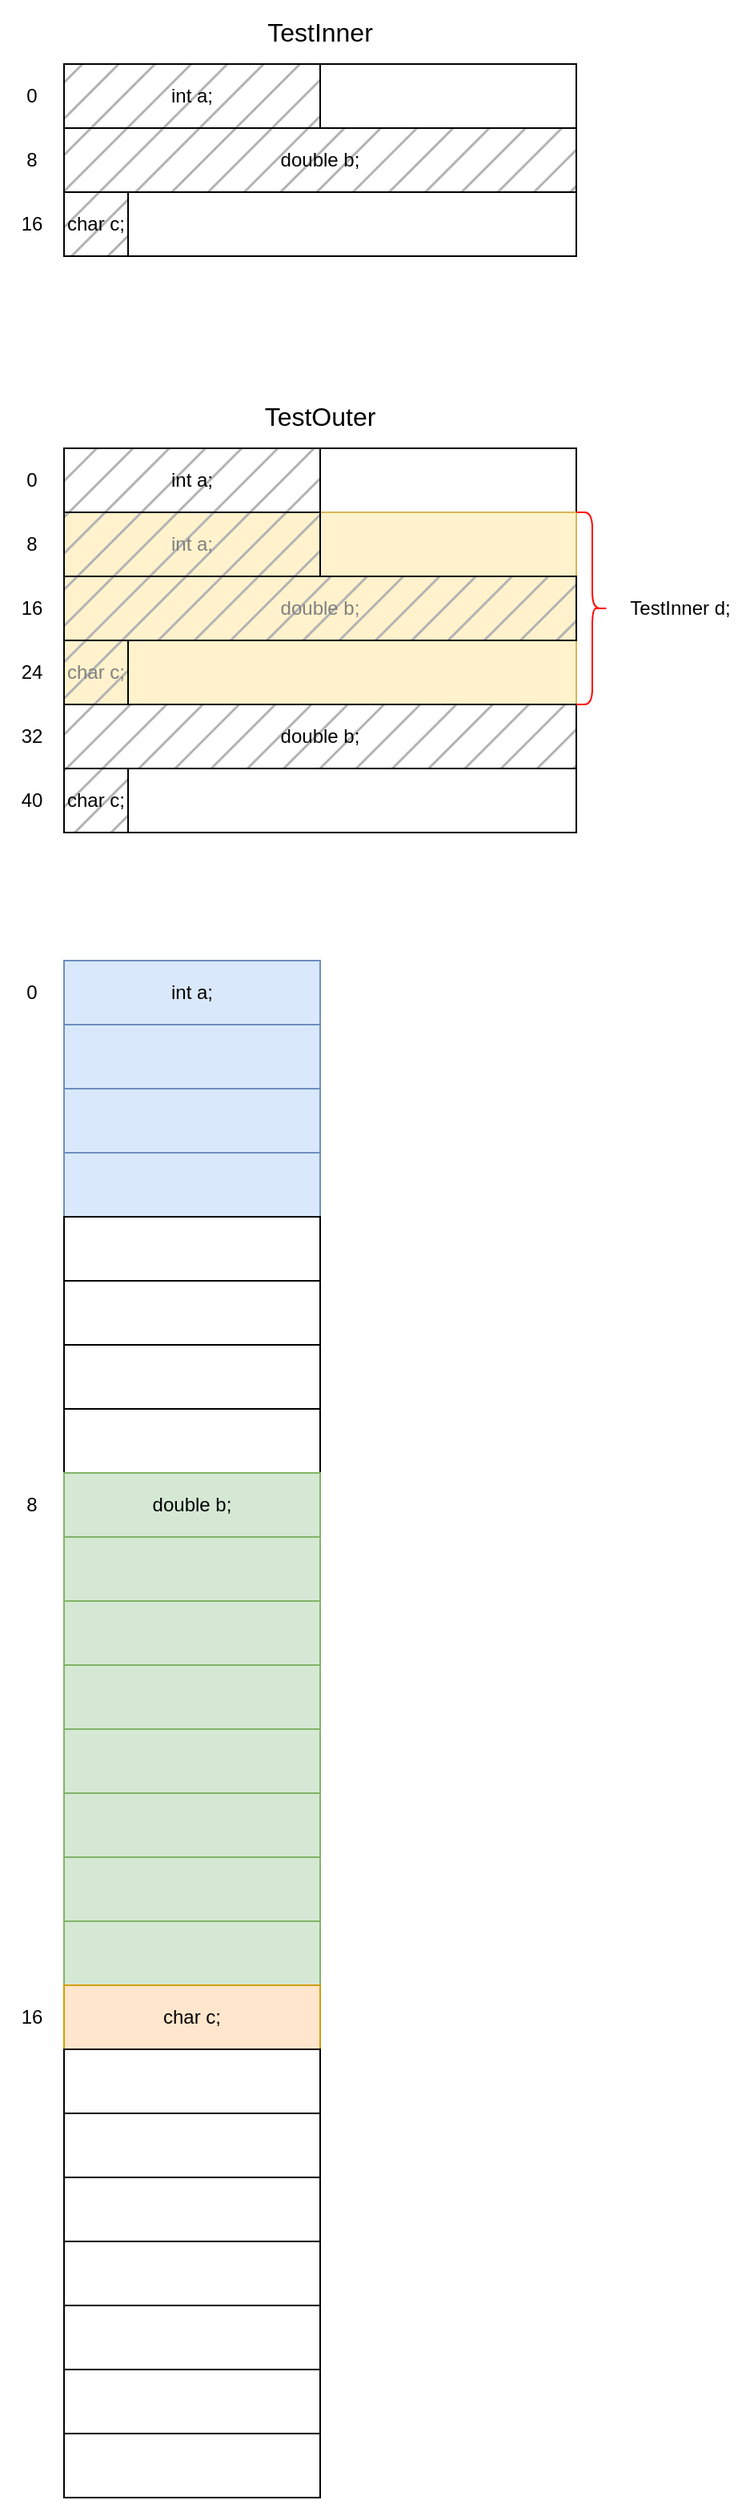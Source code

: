 <mxfile version="22.1.3" type="github">
  <diagram name="Page-1" id="IMkoVH9IdIQ8E-rrdVeo">
    <mxGraphModel dx="974" dy="686" grid="1" gridSize="10" guides="1" tooltips="1" connect="1" arrows="1" fold="1" page="1" pageScale="1" pageWidth="850" pageHeight="1100" math="0" shadow="0">
      <root>
        <mxCell id="0" />
        <mxCell id="1" parent="0" />
        <mxCell id="nkVPSl8-scFeGB_LwQ4a-5" value="" style="rounded=0;whiteSpace=wrap;html=1;" parent="1" vertex="1">
          <mxGeometry x="120" y="160" width="320" height="40" as="geometry" />
        </mxCell>
        <mxCell id="nkVPSl8-scFeGB_LwQ4a-8" value="double b;" style="rounded=0;whiteSpace=wrap;html=1;fillStyle=hatch;fillColor=#B3B3B3;" parent="1" vertex="1">
          <mxGeometry x="120" y="200" width="320" height="40" as="geometry" />
        </mxCell>
        <mxCell id="nkVPSl8-scFeGB_LwQ4a-9" value="" style="rounded=0;whiteSpace=wrap;html=1;" parent="1" vertex="1">
          <mxGeometry x="120" y="240" width="320" height="40" as="geometry" />
        </mxCell>
        <mxCell id="nkVPSl8-scFeGB_LwQ4a-10" value="&lt;span style=&quot;font-size: 16px;&quot;&gt;TestInner&lt;/span&gt;" style="text;html=1;strokeColor=none;fillColor=none;align=center;verticalAlign=middle;whiteSpace=wrap;rounded=0;" parent="1" vertex="1">
          <mxGeometry x="240" y="120" width="80" height="40" as="geometry" />
        </mxCell>
        <mxCell id="nkVPSl8-scFeGB_LwQ4a-11" value="0" style="text;html=1;strokeColor=none;fillColor=none;align=center;verticalAlign=middle;whiteSpace=wrap;rounded=0;" parent="1" vertex="1">
          <mxGeometry x="80" y="160" width="40" height="40" as="geometry" />
        </mxCell>
        <mxCell id="nkVPSl8-scFeGB_LwQ4a-12" value="8" style="text;html=1;strokeColor=none;fillColor=none;align=center;verticalAlign=middle;whiteSpace=wrap;rounded=0;" parent="1" vertex="1">
          <mxGeometry x="80" y="200" width="40" height="40" as="geometry" />
        </mxCell>
        <mxCell id="nkVPSl8-scFeGB_LwQ4a-13" value="16" style="text;html=1;strokeColor=none;fillColor=none;align=center;verticalAlign=middle;whiteSpace=wrap;rounded=0;" parent="1" vertex="1">
          <mxGeometry x="80" y="240" width="40" height="40" as="geometry" />
        </mxCell>
        <mxCell id="nkVPSl8-scFeGB_LwQ4a-14" value="int a;" style="rounded=0;whiteSpace=wrap;html=1;fillStyle=hatch;fillColor=#B3B3B3;" parent="1" vertex="1">
          <mxGeometry x="120" y="160" width="160" height="40" as="geometry" />
        </mxCell>
        <mxCell id="nkVPSl8-scFeGB_LwQ4a-15" value="char c;" style="rounded=0;whiteSpace=wrap;html=1;fillStyle=hatch;fillColor=#B3B3B3;" parent="1" vertex="1">
          <mxGeometry x="120" y="240" width="40" height="40" as="geometry" />
        </mxCell>
        <mxCell id="nkVPSl8-scFeGB_LwQ4a-16" value="" style="rounded=0;whiteSpace=wrap;html=1;" parent="1" vertex="1">
          <mxGeometry x="120" y="400" width="320" height="40" as="geometry" />
        </mxCell>
        <mxCell id="nkVPSl8-scFeGB_LwQ4a-18" value="" style="rounded=0;whiteSpace=wrap;html=1;fillColor=#fff2cc;strokeColor=#d6b656;" parent="1" vertex="1">
          <mxGeometry x="120" y="520" width="320" height="40" as="geometry" />
        </mxCell>
        <mxCell id="nkVPSl8-scFeGB_LwQ4a-19" value="&lt;font style=&quot;font-size: 16px;&quot;&gt;TestOuter&lt;/font&gt;" style="text;html=1;strokeColor=none;fillColor=none;align=center;verticalAlign=middle;whiteSpace=wrap;rounded=0;" parent="1" vertex="1">
          <mxGeometry x="240" y="360" width="80" height="40" as="geometry" />
        </mxCell>
        <mxCell id="nkVPSl8-scFeGB_LwQ4a-20" value="0" style="text;html=1;strokeColor=none;fillColor=none;align=center;verticalAlign=middle;whiteSpace=wrap;rounded=0;" parent="1" vertex="1">
          <mxGeometry x="80" y="400" width="40" height="40" as="geometry" />
        </mxCell>
        <mxCell id="nkVPSl8-scFeGB_LwQ4a-21" value="8" style="text;html=1;strokeColor=none;fillColor=none;align=center;verticalAlign=middle;whiteSpace=wrap;rounded=0;" parent="1" vertex="1">
          <mxGeometry x="80" y="440" width="40" height="40" as="geometry" />
        </mxCell>
        <mxCell id="nkVPSl8-scFeGB_LwQ4a-22" value="16" style="text;html=1;strokeColor=none;fillColor=none;align=center;verticalAlign=middle;whiteSpace=wrap;rounded=0;" parent="1" vertex="1">
          <mxGeometry x="80" y="480" width="40" height="40" as="geometry" />
        </mxCell>
        <mxCell id="nkVPSl8-scFeGB_LwQ4a-23" value="int a;" style="rounded=0;whiteSpace=wrap;html=1;fillStyle=hatch;fillColor=#B3B3B3;" parent="1" vertex="1">
          <mxGeometry x="120" y="400" width="160" height="40" as="geometry" />
        </mxCell>
        <mxCell id="nkVPSl8-scFeGB_LwQ4a-24" value="&lt;font color=&quot;#808080&quot;&gt;char c;&lt;/font&gt;" style="rounded=0;whiteSpace=wrap;html=1;fillStyle=hatch;fillColor=#B3B3B3;" parent="1" vertex="1">
          <mxGeometry x="120" y="520" width="40" height="40" as="geometry" />
        </mxCell>
        <mxCell id="nkVPSl8-scFeGB_LwQ4a-25" value="" style="rounded=0;whiteSpace=wrap;html=1;fillColor=#fff2cc;strokeColor=#d6b656;" parent="1" vertex="1">
          <mxGeometry x="120" y="440" width="320" height="40" as="geometry" />
        </mxCell>
        <mxCell id="nkVPSl8-scFeGB_LwQ4a-26" value="&lt;font color=&quot;#808080&quot;&gt;int a;&lt;/font&gt;" style="rounded=0;whiteSpace=wrap;html=1;fillStyle=hatch;fillColor=#B3B3B3;" parent="1" vertex="1">
          <mxGeometry x="120" y="440" width="160" height="40" as="geometry" />
        </mxCell>
        <mxCell id="nkVPSl8-scFeGB_LwQ4a-27" value="double b;" style="rounded=0;whiteSpace=wrap;html=1;fillStyle=hatch;fillColor=#B3B3B3;" parent="1" vertex="1">
          <mxGeometry x="120" y="560" width="320" height="40" as="geometry" />
        </mxCell>
        <mxCell id="nkVPSl8-scFeGB_LwQ4a-28" value="" style="rounded=0;whiteSpace=wrap;html=1;" parent="1" vertex="1">
          <mxGeometry x="120" y="600" width="320" height="40" as="geometry" />
        </mxCell>
        <mxCell id="nkVPSl8-scFeGB_LwQ4a-29" value="char c;" style="rounded=0;whiteSpace=wrap;html=1;fillStyle=hatch;fillColor=#B3B3B3;" parent="1" vertex="1">
          <mxGeometry x="120" y="600" width="40" height="40" as="geometry" />
        </mxCell>
        <mxCell id="nkVPSl8-scFeGB_LwQ4a-30" value="" style="rounded=0;whiteSpace=wrap;html=1;fillColor=#fff2cc;strokeColor=#d6b656;" parent="1" vertex="1">
          <mxGeometry x="120" y="480" width="320" height="40" as="geometry" />
        </mxCell>
        <mxCell id="nkVPSl8-scFeGB_LwQ4a-32" value="&lt;font color=&quot;#808080&quot;&gt;double b;&lt;/font&gt;" style="rounded=0;whiteSpace=wrap;html=1;fillStyle=hatch;fillColor=#B3B3B3;" parent="1" vertex="1">
          <mxGeometry x="120" y="480" width="320" height="40" as="geometry" />
        </mxCell>
        <mxCell id="nkVPSl8-scFeGB_LwQ4a-33" value="24" style="text;html=1;strokeColor=none;fillColor=none;align=center;verticalAlign=middle;whiteSpace=wrap;rounded=0;" parent="1" vertex="1">
          <mxGeometry x="80" y="520" width="40" height="40" as="geometry" />
        </mxCell>
        <mxCell id="nkVPSl8-scFeGB_LwQ4a-34" value="32" style="text;html=1;strokeColor=none;fillColor=none;align=center;verticalAlign=middle;whiteSpace=wrap;rounded=0;" parent="1" vertex="1">
          <mxGeometry x="80" y="560" width="40" height="40" as="geometry" />
        </mxCell>
        <mxCell id="nkVPSl8-scFeGB_LwQ4a-35" value="40" style="text;html=1;strokeColor=none;fillColor=none;align=center;verticalAlign=middle;whiteSpace=wrap;rounded=0;" parent="1" vertex="1">
          <mxGeometry x="80" y="600" width="40" height="40" as="geometry" />
        </mxCell>
        <mxCell id="nkVPSl8-scFeGB_LwQ4a-36" value="" style="shape=curlyBracket;whiteSpace=wrap;html=1;rounded=1;flipH=1;labelPosition=right;verticalLabelPosition=middle;align=left;verticalAlign=middle;strokeColor=#FF0000;" parent="1" vertex="1">
          <mxGeometry x="440" y="440" width="20" height="120" as="geometry" />
        </mxCell>
        <mxCell id="nkVPSl8-scFeGB_LwQ4a-40" value="&lt;font style=&quot;font-size: 12px;&quot;&gt;TestInner d;&lt;/font&gt;" style="text;html=1;strokeColor=none;fillColor=none;align=center;verticalAlign=middle;whiteSpace=wrap;rounded=0;fontStyle=0" parent="1" vertex="1">
          <mxGeometry x="460" y="480" width="90" height="40" as="geometry" />
        </mxCell>
        <mxCell id="UlsAp4UVhtbA4kbVIzd1-2" value="int a;" style="rounded=0;whiteSpace=wrap;html=1;fillColor=#dae8fc;strokeColor=#6c8ebf;fillStyle=auto;" vertex="1" parent="1">
          <mxGeometry x="120" y="720" width="160" height="40" as="geometry" />
        </mxCell>
        <mxCell id="UlsAp4UVhtbA4kbVIzd1-3" value="" style="rounded=0;whiteSpace=wrap;html=1;fillColor=#dae8fc;strokeColor=#6c8ebf;fillStyle=auto;" vertex="1" parent="1">
          <mxGeometry x="120" y="760" width="160" height="40" as="geometry" />
        </mxCell>
        <mxCell id="UlsAp4UVhtbA4kbVIzd1-4" value="" style="rounded=0;whiteSpace=wrap;html=1;fillColor=#dae8fc;strokeColor=#6c8ebf;fillStyle=auto;" vertex="1" parent="1">
          <mxGeometry x="120" y="800" width="160" height="40" as="geometry" />
        </mxCell>
        <mxCell id="UlsAp4UVhtbA4kbVIzd1-5" value="" style="rounded=0;whiteSpace=wrap;html=1;fillColor=#dae8fc;strokeColor=#6c8ebf;fillStyle=auto;" vertex="1" parent="1">
          <mxGeometry x="120" y="840" width="160" height="40" as="geometry" />
        </mxCell>
        <mxCell id="UlsAp4UVhtbA4kbVIzd1-6" value="" style="rounded=0;whiteSpace=wrap;html=1;" vertex="1" parent="1">
          <mxGeometry x="120" y="880" width="160" height="40" as="geometry" />
        </mxCell>
        <mxCell id="UlsAp4UVhtbA4kbVIzd1-7" value="" style="rounded=0;whiteSpace=wrap;html=1;" vertex="1" parent="1">
          <mxGeometry x="120" y="920" width="160" height="40" as="geometry" />
        </mxCell>
        <mxCell id="UlsAp4UVhtbA4kbVIzd1-8" value="" style="rounded=0;whiteSpace=wrap;html=1;" vertex="1" parent="1">
          <mxGeometry x="120" y="960" width="160" height="40" as="geometry" />
        </mxCell>
        <mxCell id="UlsAp4UVhtbA4kbVIzd1-9" value="" style="rounded=0;whiteSpace=wrap;html=1;" vertex="1" parent="1">
          <mxGeometry x="120" y="1000" width="160" height="40" as="geometry" />
        </mxCell>
        <mxCell id="UlsAp4UVhtbA4kbVIzd1-10" value="double b;" style="rounded=0;whiteSpace=wrap;html=1;fillColor=#d5e8d4;strokeColor=#82b366;" vertex="1" parent="1">
          <mxGeometry x="120" y="1040" width="160" height="40" as="geometry" />
        </mxCell>
        <mxCell id="UlsAp4UVhtbA4kbVIzd1-11" value="" style="rounded=0;whiteSpace=wrap;html=1;fillColor=#d5e8d4;strokeColor=#82b366;" vertex="1" parent="1">
          <mxGeometry x="120" y="1080" width="160" height="40" as="geometry" />
        </mxCell>
        <mxCell id="UlsAp4UVhtbA4kbVIzd1-12" value="" style="rounded=0;whiteSpace=wrap;html=1;fillColor=#d5e8d4;strokeColor=#82b366;" vertex="1" parent="1">
          <mxGeometry x="120" y="1120" width="160" height="40" as="geometry" />
        </mxCell>
        <mxCell id="UlsAp4UVhtbA4kbVIzd1-13" value="" style="rounded=0;whiteSpace=wrap;html=1;fillColor=#d5e8d4;strokeColor=#82b366;" vertex="1" parent="1">
          <mxGeometry x="120" y="1160" width="160" height="40" as="geometry" />
        </mxCell>
        <mxCell id="UlsAp4UVhtbA4kbVIzd1-14" value="" style="rounded=0;whiteSpace=wrap;html=1;fillColor=#d5e8d4;strokeColor=#82b366;" vertex="1" parent="1">
          <mxGeometry x="120" y="1200" width="160" height="40" as="geometry" />
        </mxCell>
        <mxCell id="UlsAp4UVhtbA4kbVIzd1-15" value="" style="rounded=0;whiteSpace=wrap;html=1;fillColor=#d5e8d4;strokeColor=#82b366;" vertex="1" parent="1">
          <mxGeometry x="120" y="1240" width="160" height="40" as="geometry" />
        </mxCell>
        <mxCell id="UlsAp4UVhtbA4kbVIzd1-16" value="" style="rounded=0;whiteSpace=wrap;html=1;fillColor=#d5e8d4;strokeColor=#82b366;" vertex="1" parent="1">
          <mxGeometry x="120" y="1280" width="160" height="40" as="geometry" />
        </mxCell>
        <mxCell id="UlsAp4UVhtbA4kbVIzd1-17" value="" style="rounded=0;whiteSpace=wrap;html=1;fillColor=#d5e8d4;strokeColor=#82b366;" vertex="1" parent="1">
          <mxGeometry x="120" y="1320" width="160" height="40" as="geometry" />
        </mxCell>
        <mxCell id="UlsAp4UVhtbA4kbVIzd1-18" value="char c;" style="rounded=0;whiteSpace=wrap;html=1;fillColor=#ffe6cc;strokeColor=#d79b00;" vertex="1" parent="1">
          <mxGeometry x="120" y="1360" width="160" height="40" as="geometry" />
        </mxCell>
        <mxCell id="UlsAp4UVhtbA4kbVIzd1-19" value="" style="rounded=0;whiteSpace=wrap;html=1;" vertex="1" parent="1">
          <mxGeometry x="120" y="1400" width="160" height="40" as="geometry" />
        </mxCell>
        <mxCell id="UlsAp4UVhtbA4kbVIzd1-20" value="" style="rounded=0;whiteSpace=wrap;html=1;" vertex="1" parent="1">
          <mxGeometry x="120" y="1440" width="160" height="40" as="geometry" />
        </mxCell>
        <mxCell id="UlsAp4UVhtbA4kbVIzd1-21" value="" style="rounded=0;whiteSpace=wrap;html=1;" vertex="1" parent="1">
          <mxGeometry x="120" y="1480" width="160" height="40" as="geometry" />
        </mxCell>
        <mxCell id="UlsAp4UVhtbA4kbVIzd1-22" value="" style="rounded=0;whiteSpace=wrap;html=1;" vertex="1" parent="1">
          <mxGeometry x="120" y="1520" width="160" height="40" as="geometry" />
        </mxCell>
        <mxCell id="UlsAp4UVhtbA4kbVIzd1-23" value="" style="rounded=0;whiteSpace=wrap;html=1;" vertex="1" parent="1">
          <mxGeometry x="120" y="1560" width="160" height="40" as="geometry" />
        </mxCell>
        <mxCell id="UlsAp4UVhtbA4kbVIzd1-24" value="" style="rounded=0;whiteSpace=wrap;html=1;" vertex="1" parent="1">
          <mxGeometry x="120" y="1600" width="160" height="40" as="geometry" />
        </mxCell>
        <mxCell id="UlsAp4UVhtbA4kbVIzd1-25" value="" style="rounded=0;whiteSpace=wrap;html=1;" vertex="1" parent="1">
          <mxGeometry x="120" y="1640" width="160" height="40" as="geometry" />
        </mxCell>
        <mxCell id="UlsAp4UVhtbA4kbVIzd1-26" value="0" style="text;html=1;strokeColor=none;fillColor=none;align=center;verticalAlign=middle;whiteSpace=wrap;rounded=0;" vertex="1" parent="1">
          <mxGeometry x="80" y="720" width="40" height="40" as="geometry" />
        </mxCell>
        <mxCell id="UlsAp4UVhtbA4kbVIzd1-27" value="8" style="text;html=1;strokeColor=none;fillColor=none;align=center;verticalAlign=middle;whiteSpace=wrap;rounded=0;" vertex="1" parent="1">
          <mxGeometry x="80" y="1040" width="40" height="40" as="geometry" />
        </mxCell>
        <mxCell id="UlsAp4UVhtbA4kbVIzd1-28" value="16" style="text;html=1;strokeColor=none;fillColor=none;align=center;verticalAlign=middle;whiteSpace=wrap;rounded=0;" vertex="1" parent="1">
          <mxGeometry x="80" y="1360" width="40" height="40" as="geometry" />
        </mxCell>
      </root>
    </mxGraphModel>
  </diagram>
</mxfile>
